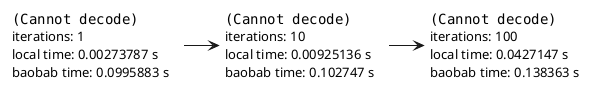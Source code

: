 @startuml

<style>
note {
    backgroundcolor white
    linecolor transparent
}
</style>

note as im0
    <img:/home/darcy/Documents/parallelism/heastSeq/img_0001.png>
    iterations: 1
    local time: 0.00273787 s
    baobab time: 0.0995883 s
end note

note as im1
    <img:/home/darcy/Documents/parallelism/heastSeq/img_0010.png>
    iterations: 10
    local time: 0.00925136 s
    baobab time: 0.102747 s
end note

note as im2
    <img:/home/darcy/Documents/parallelism/heastSeq/img_0100.png>
    iterations: 100
    local time: 0.0427147 s
    baobab time: 0.138363 s
end note

im0 -> im1
im1 -> im2
@enduml